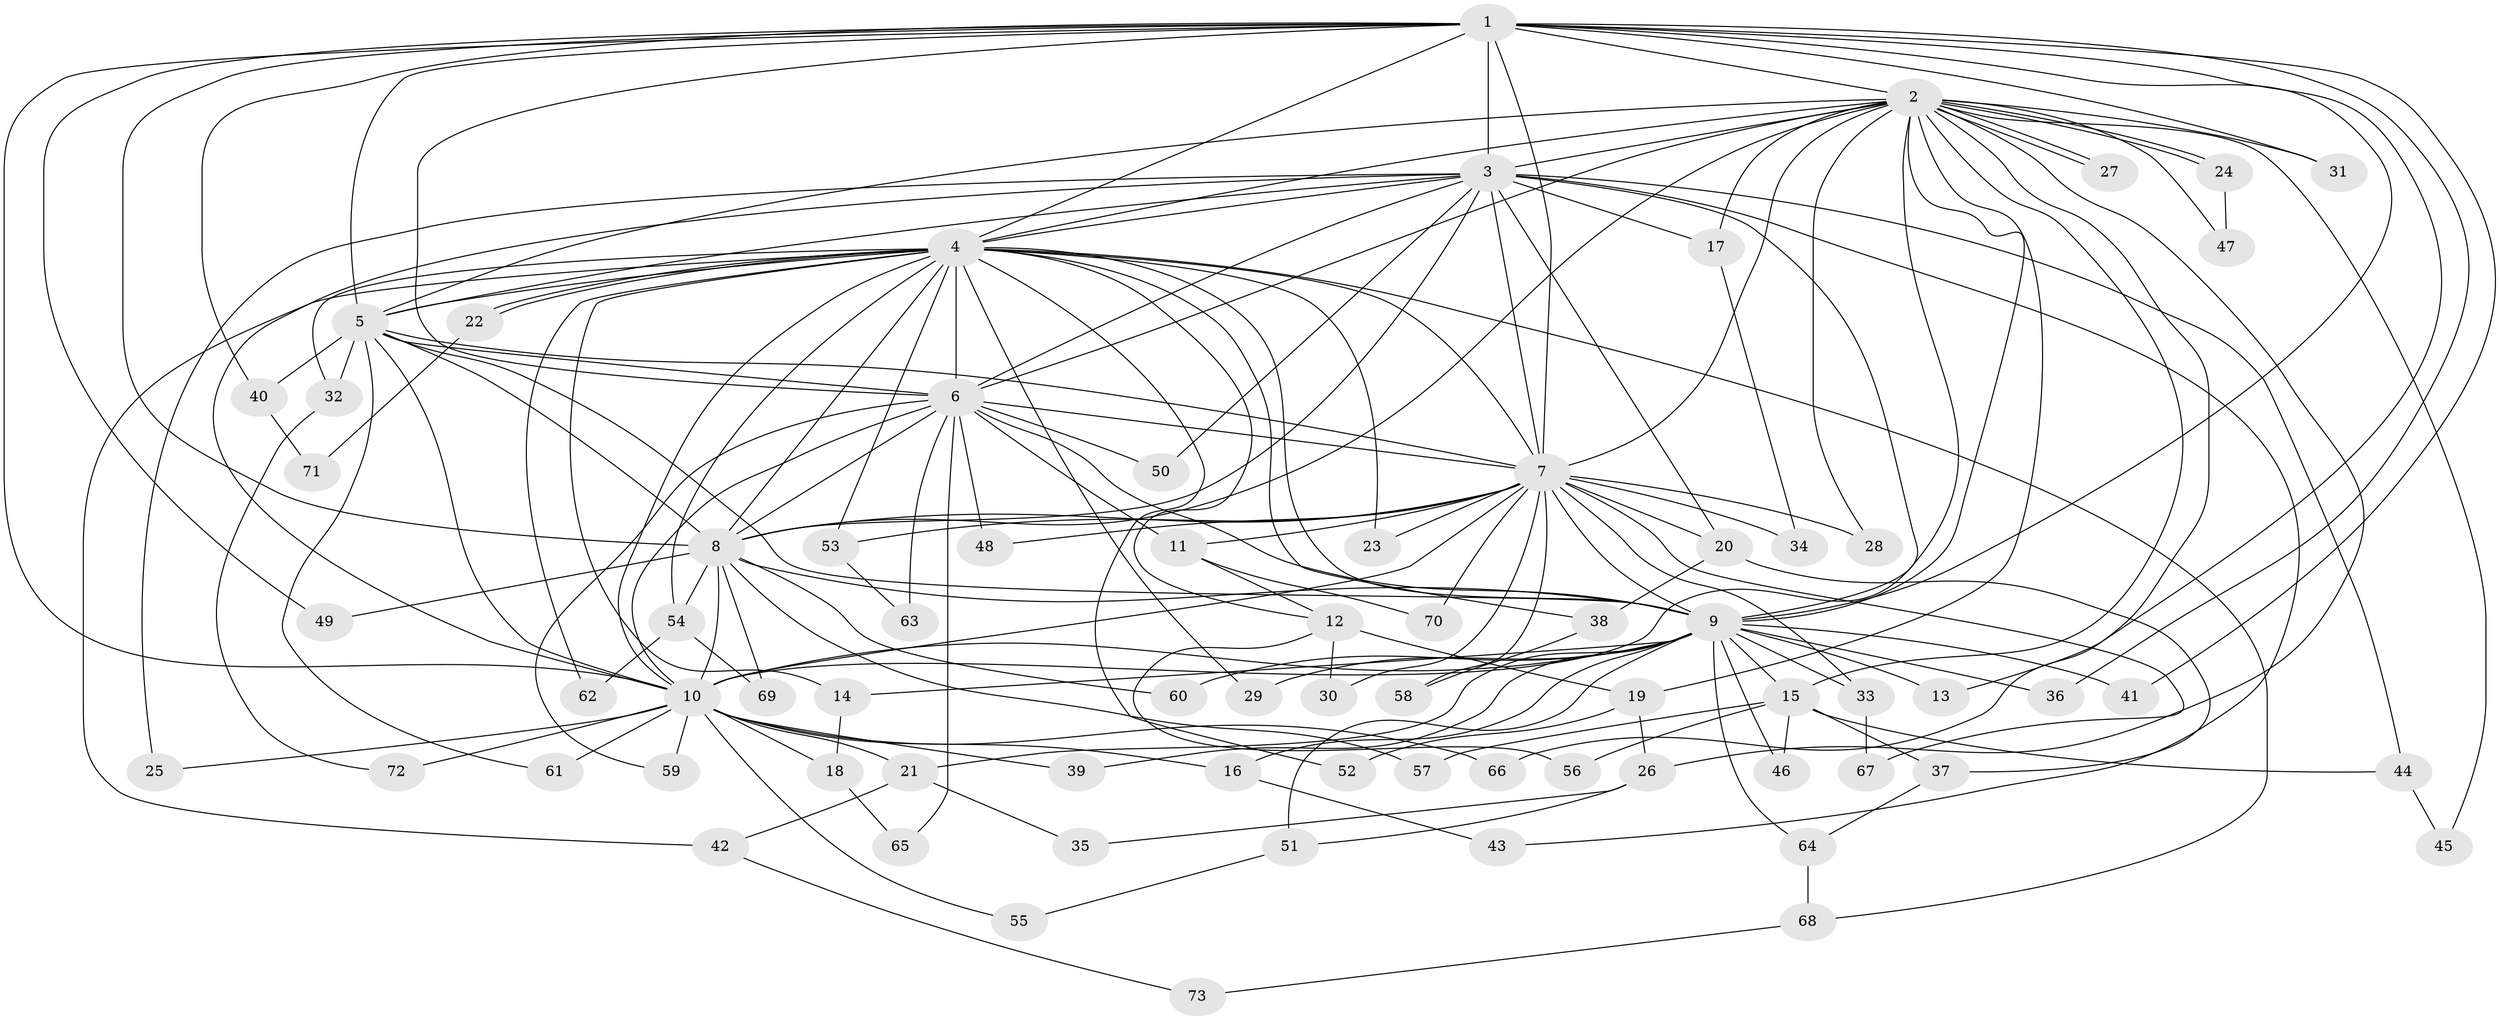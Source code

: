 // coarse degree distribution, {8: 0.023255813953488372, 30: 0.023255813953488372, 20: 0.023255813953488372, 14: 0.023255813953488372, 7: 0.023255813953488372, 10: 0.023255813953488372, 4: 0.09302325581395349, 5: 0.046511627906976744, 2: 0.46511627906976744, 3: 0.2558139534883721}
// Generated by graph-tools (version 1.1) at 2025/17/03/04/25 18:17:29]
// undirected, 73 vertices, 171 edges
graph export_dot {
graph [start="1"]
  node [color=gray90,style=filled];
  1;
  2;
  3;
  4;
  5;
  6;
  7;
  8;
  9;
  10;
  11;
  12;
  13;
  14;
  15;
  16;
  17;
  18;
  19;
  20;
  21;
  22;
  23;
  24;
  25;
  26;
  27;
  28;
  29;
  30;
  31;
  32;
  33;
  34;
  35;
  36;
  37;
  38;
  39;
  40;
  41;
  42;
  43;
  44;
  45;
  46;
  47;
  48;
  49;
  50;
  51;
  52;
  53;
  54;
  55;
  56;
  57;
  58;
  59;
  60;
  61;
  62;
  63;
  64;
  65;
  66;
  67;
  68;
  69;
  70;
  71;
  72;
  73;
  1 -- 2;
  1 -- 3;
  1 -- 4;
  1 -- 5;
  1 -- 6;
  1 -- 7;
  1 -- 8;
  1 -- 9;
  1 -- 10;
  1 -- 13;
  1 -- 31;
  1 -- 36;
  1 -- 40;
  1 -- 41;
  1 -- 49;
  2 -- 3;
  2 -- 4;
  2 -- 5;
  2 -- 6;
  2 -- 7;
  2 -- 8;
  2 -- 9;
  2 -- 10;
  2 -- 15;
  2 -- 17;
  2 -- 19;
  2 -- 24;
  2 -- 24;
  2 -- 26;
  2 -- 27;
  2 -- 27;
  2 -- 28;
  2 -- 31;
  2 -- 45;
  2 -- 47;
  2 -- 66;
  3 -- 4;
  3 -- 5;
  3 -- 6;
  3 -- 7;
  3 -- 8;
  3 -- 9;
  3 -- 10;
  3 -- 17;
  3 -- 20;
  3 -- 25;
  3 -- 43;
  3 -- 44;
  3 -- 50;
  4 -- 5;
  4 -- 6;
  4 -- 7;
  4 -- 8;
  4 -- 9;
  4 -- 10;
  4 -- 12;
  4 -- 14;
  4 -- 22;
  4 -- 22;
  4 -- 23;
  4 -- 29;
  4 -- 32;
  4 -- 38;
  4 -- 42;
  4 -- 52;
  4 -- 53;
  4 -- 54;
  4 -- 62;
  4 -- 68;
  5 -- 6;
  5 -- 7;
  5 -- 8;
  5 -- 9;
  5 -- 10;
  5 -- 32;
  5 -- 40;
  5 -- 61;
  6 -- 7;
  6 -- 8;
  6 -- 9;
  6 -- 10;
  6 -- 11;
  6 -- 48;
  6 -- 50;
  6 -- 59;
  6 -- 63;
  6 -- 65;
  7 -- 8;
  7 -- 9;
  7 -- 10;
  7 -- 11;
  7 -- 20;
  7 -- 23;
  7 -- 28;
  7 -- 30;
  7 -- 33;
  7 -- 34;
  7 -- 48;
  7 -- 53;
  7 -- 58;
  7 -- 67;
  7 -- 70;
  8 -- 9;
  8 -- 10;
  8 -- 49;
  8 -- 54;
  8 -- 57;
  8 -- 60;
  8 -- 69;
  9 -- 10;
  9 -- 13;
  9 -- 14;
  9 -- 15;
  9 -- 16;
  9 -- 21;
  9 -- 29;
  9 -- 33;
  9 -- 36;
  9 -- 39;
  9 -- 41;
  9 -- 46;
  9 -- 51;
  9 -- 60;
  9 -- 64;
  10 -- 16;
  10 -- 18;
  10 -- 21;
  10 -- 25;
  10 -- 39;
  10 -- 55;
  10 -- 59;
  10 -- 61;
  10 -- 66;
  10 -- 72;
  11 -- 12;
  11 -- 70;
  12 -- 19;
  12 -- 30;
  12 -- 56;
  14 -- 18;
  15 -- 37;
  15 -- 44;
  15 -- 46;
  15 -- 56;
  15 -- 57;
  16 -- 43;
  17 -- 34;
  18 -- 65;
  19 -- 26;
  19 -- 52;
  20 -- 37;
  20 -- 38;
  21 -- 35;
  21 -- 42;
  22 -- 71;
  24 -- 47;
  26 -- 35;
  26 -- 51;
  32 -- 72;
  33 -- 67;
  37 -- 64;
  38 -- 58;
  40 -- 71;
  42 -- 73;
  44 -- 45;
  51 -- 55;
  53 -- 63;
  54 -- 62;
  54 -- 69;
  64 -- 68;
  68 -- 73;
}
